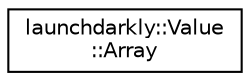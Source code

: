 digraph "Graphical Class Hierarchy"
{
 // LATEX_PDF_SIZE
  edge [fontname="Helvetica",fontsize="10",labelfontname="Helvetica",labelfontsize="10"];
  node [fontname="Helvetica",fontsize="10",shape=record];
  rankdir="LR";
  Node0 [label="launchdarkly::Value\l::Array",height=0.2,width=0.4,color="black", fillcolor="white", style="filled",URL="$classlaunchdarkly_1_1Value_1_1Array.html",tooltip=" "];
}
